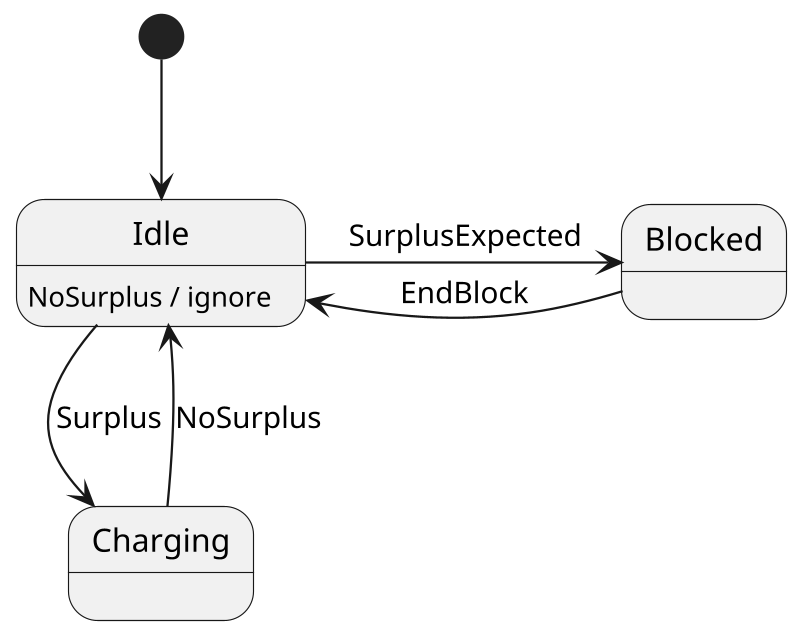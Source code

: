 @startuml
'https://plantuml.com/state-diagram

scale 800 width
[*] --> Idle
Idle -> Blocked : SurplusExpected
Idle: NoSurplus / ignore

Blocked -left-> Idle : EndBlock

Idle --> Charging : Surplus

Charging --> Idle: NoSurplus




@enduml